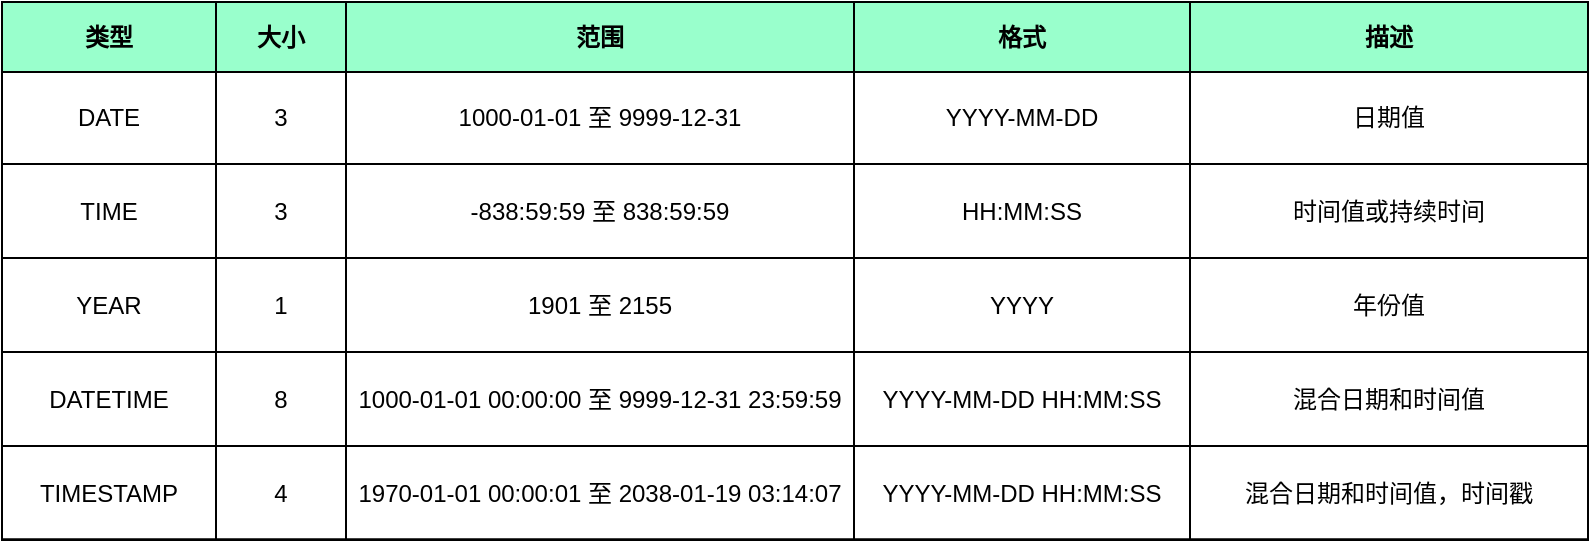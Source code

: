 <mxfile version="21.7.4" type="github">
  <diagram name="第 1 页" id="OqLH5jnzMYRa5EPPd8a0">
    <mxGraphModel dx="886" dy="467" grid="0" gridSize="10" guides="1" tooltips="1" connect="1" arrows="1" fold="1" page="1" pageScale="1" pageWidth="1920" pageHeight="1200" math="0" shadow="0">
      <root>
        <mxCell id="0" />
        <mxCell id="1" parent="0" />
        <mxCell id="rvzYgywErIuplo4kGTuj-2" value="" style="childLayout=tableLayout;recursiveResize=0;shadow=0;fillColor=none;" vertex="1" parent="1">
          <mxGeometry x="152" y="152" width="793" height="268.624" as="geometry" />
        </mxCell>
        <mxCell id="rvzYgywErIuplo4kGTuj-3" value="" style="shape=tableRow;horizontal=0;startSize=0;swimlaneHead=0;swimlaneBody=0;top=0;left=0;bottom=0;right=0;dropTarget=0;collapsible=0;recursiveResize=0;expand=0;fontStyle=0;fillColor=none;strokeColor=inherit;" vertex="1" parent="rvzYgywErIuplo4kGTuj-2">
          <mxGeometry width="793" height="35" as="geometry" />
        </mxCell>
        <mxCell id="rvzYgywErIuplo4kGTuj-4" value="类型" style="connectable=0;recursiveResize=0;strokeColor=inherit;fillColor=#99FFCC;align=center;whiteSpace=wrap;html=1;fontStyle=1" vertex="1" parent="rvzYgywErIuplo4kGTuj-3">
          <mxGeometry width="107" height="35" as="geometry">
            <mxRectangle width="107" height="35" as="alternateBounds" />
          </mxGeometry>
        </mxCell>
        <mxCell id="rvzYgywErIuplo4kGTuj-5" value="大小" style="connectable=0;recursiveResize=0;strokeColor=inherit;fillColor=#99FFCC;align=center;whiteSpace=wrap;html=1;fontStyle=1" vertex="1" parent="rvzYgywErIuplo4kGTuj-3">
          <mxGeometry x="107" width="65" height="35" as="geometry">
            <mxRectangle width="65" height="35" as="alternateBounds" />
          </mxGeometry>
        </mxCell>
        <mxCell id="rvzYgywErIuplo4kGTuj-6" value="范围" style="connectable=0;recursiveResize=0;strokeColor=inherit;fillColor=#99FFCC;align=center;whiteSpace=wrap;html=1;fontStyle=1" vertex="1" parent="rvzYgywErIuplo4kGTuj-3">
          <mxGeometry x="172" width="254" height="35" as="geometry">
            <mxRectangle width="254" height="35" as="alternateBounds" />
          </mxGeometry>
        </mxCell>
        <mxCell id="rvzYgywErIuplo4kGTuj-18" value="格式" style="connectable=0;recursiveResize=0;strokeColor=inherit;fillColor=#99FFCC;align=center;whiteSpace=wrap;html=1;fontStyle=1" vertex="1" parent="rvzYgywErIuplo4kGTuj-3">
          <mxGeometry x="426" width="168" height="35" as="geometry">
            <mxRectangle width="168" height="35" as="alternateBounds" />
          </mxGeometry>
        </mxCell>
        <mxCell id="rvzYgywErIuplo4kGTuj-15" value="描述" style="connectable=0;recursiveResize=0;strokeColor=inherit;fillColor=#99FFCC;align=center;whiteSpace=wrap;html=1;fontStyle=1" vertex="1" parent="rvzYgywErIuplo4kGTuj-3">
          <mxGeometry x="594" width="199" height="35" as="geometry">
            <mxRectangle width="199" height="35" as="alternateBounds" />
          </mxGeometry>
        </mxCell>
        <mxCell id="rvzYgywErIuplo4kGTuj-7" style="shape=tableRow;horizontal=0;startSize=0;swimlaneHead=0;swimlaneBody=0;top=0;left=0;bottom=0;right=0;dropTarget=0;collapsible=0;recursiveResize=0;expand=0;fontStyle=0;fillColor=none;strokeColor=inherit;" vertex="1" parent="rvzYgywErIuplo4kGTuj-2">
          <mxGeometry y="35" width="793" height="46" as="geometry" />
        </mxCell>
        <mxCell id="rvzYgywErIuplo4kGTuj-8" value="DATE" style="connectable=0;recursiveResize=0;strokeColor=inherit;fillColor=none;align=center;whiteSpace=wrap;html=1;" vertex="1" parent="rvzYgywErIuplo4kGTuj-7">
          <mxGeometry width="107" height="46" as="geometry">
            <mxRectangle width="107" height="46" as="alternateBounds" />
          </mxGeometry>
        </mxCell>
        <mxCell id="rvzYgywErIuplo4kGTuj-9" value="3" style="connectable=0;recursiveResize=0;strokeColor=inherit;fillColor=none;align=center;whiteSpace=wrap;html=1;" vertex="1" parent="rvzYgywErIuplo4kGTuj-7">
          <mxGeometry x="107" width="65" height="46" as="geometry">
            <mxRectangle width="65" height="46" as="alternateBounds" />
          </mxGeometry>
        </mxCell>
        <mxCell id="rvzYgywErIuplo4kGTuj-10" value="1000-01-01 至 9999-12-31" style="connectable=0;recursiveResize=0;strokeColor=inherit;fillColor=none;align=center;whiteSpace=wrap;html=1;" vertex="1" parent="rvzYgywErIuplo4kGTuj-7">
          <mxGeometry x="172" width="254" height="46" as="geometry">
            <mxRectangle width="254" height="46" as="alternateBounds" />
          </mxGeometry>
        </mxCell>
        <mxCell id="rvzYgywErIuplo4kGTuj-19" value="YYYY-MM-DD" style="connectable=0;recursiveResize=0;strokeColor=inherit;fillColor=none;align=center;whiteSpace=wrap;html=1;" vertex="1" parent="rvzYgywErIuplo4kGTuj-7">
          <mxGeometry x="426" width="168" height="46" as="geometry">
            <mxRectangle width="168" height="46" as="alternateBounds" />
          </mxGeometry>
        </mxCell>
        <mxCell id="rvzYgywErIuplo4kGTuj-16" value="日期值" style="connectable=0;recursiveResize=0;strokeColor=inherit;fillColor=none;align=center;whiteSpace=wrap;html=1;" vertex="1" parent="rvzYgywErIuplo4kGTuj-7">
          <mxGeometry x="594" width="199" height="46" as="geometry">
            <mxRectangle width="199" height="46" as="alternateBounds" />
          </mxGeometry>
        </mxCell>
        <mxCell id="rvzYgywErIuplo4kGTuj-11" style="shape=tableRow;horizontal=0;startSize=0;swimlaneHead=0;swimlaneBody=0;top=0;left=0;bottom=0;right=0;dropTarget=0;collapsible=0;recursiveResize=0;expand=0;fontStyle=0;fillColor=none;strokeColor=inherit;" vertex="1" parent="rvzYgywErIuplo4kGTuj-2">
          <mxGeometry y="81" width="793" height="47" as="geometry" />
        </mxCell>
        <mxCell id="rvzYgywErIuplo4kGTuj-12" value="TIME" style="connectable=0;recursiveResize=0;strokeColor=inherit;fillColor=none;align=center;whiteSpace=wrap;html=1;" vertex="1" parent="rvzYgywErIuplo4kGTuj-11">
          <mxGeometry width="107" height="47" as="geometry">
            <mxRectangle width="107" height="47" as="alternateBounds" />
          </mxGeometry>
        </mxCell>
        <mxCell id="rvzYgywErIuplo4kGTuj-13" value="3" style="connectable=0;recursiveResize=0;strokeColor=inherit;fillColor=none;align=center;whiteSpace=wrap;html=1;" vertex="1" parent="rvzYgywErIuplo4kGTuj-11">
          <mxGeometry x="107" width="65" height="47" as="geometry">
            <mxRectangle width="65" height="47" as="alternateBounds" />
          </mxGeometry>
        </mxCell>
        <mxCell id="rvzYgywErIuplo4kGTuj-14" value="-838:59:59 至 838:59:59" style="connectable=0;recursiveResize=0;strokeColor=inherit;fillColor=none;align=center;whiteSpace=wrap;html=1;" vertex="1" parent="rvzYgywErIuplo4kGTuj-11">
          <mxGeometry x="172" width="254" height="47" as="geometry">
            <mxRectangle width="254" height="47" as="alternateBounds" />
          </mxGeometry>
        </mxCell>
        <mxCell id="rvzYgywErIuplo4kGTuj-20" value="HH:MM:SS" style="connectable=0;recursiveResize=0;strokeColor=inherit;fillColor=none;align=center;whiteSpace=wrap;html=1;" vertex="1" parent="rvzYgywErIuplo4kGTuj-11">
          <mxGeometry x="426" width="168" height="47" as="geometry">
            <mxRectangle width="168" height="47" as="alternateBounds" />
          </mxGeometry>
        </mxCell>
        <mxCell id="rvzYgywErIuplo4kGTuj-17" value="时间值或持续时间" style="connectable=0;recursiveResize=0;strokeColor=inherit;fillColor=none;align=center;whiteSpace=wrap;html=1;" vertex="1" parent="rvzYgywErIuplo4kGTuj-11">
          <mxGeometry x="594" width="199" height="47" as="geometry">
            <mxRectangle width="199" height="47" as="alternateBounds" />
          </mxGeometry>
        </mxCell>
        <mxCell id="rvzYgywErIuplo4kGTuj-21" style="shape=tableRow;horizontal=0;startSize=0;swimlaneHead=0;swimlaneBody=0;top=0;left=0;bottom=0;right=0;dropTarget=0;collapsible=0;recursiveResize=0;expand=0;fontStyle=0;fillColor=none;strokeColor=inherit;" vertex="1" parent="rvzYgywErIuplo4kGTuj-2">
          <mxGeometry y="128" width="793" height="47" as="geometry" />
        </mxCell>
        <mxCell id="rvzYgywErIuplo4kGTuj-22" value="YEAR" style="connectable=0;recursiveResize=0;strokeColor=inherit;fillColor=none;align=center;whiteSpace=wrap;html=1;" vertex="1" parent="rvzYgywErIuplo4kGTuj-21">
          <mxGeometry width="107" height="47" as="geometry">
            <mxRectangle width="107" height="47" as="alternateBounds" />
          </mxGeometry>
        </mxCell>
        <mxCell id="rvzYgywErIuplo4kGTuj-23" value="1" style="connectable=0;recursiveResize=0;strokeColor=inherit;fillColor=none;align=center;whiteSpace=wrap;html=1;" vertex="1" parent="rvzYgywErIuplo4kGTuj-21">
          <mxGeometry x="107" width="65" height="47" as="geometry">
            <mxRectangle width="65" height="47" as="alternateBounds" />
          </mxGeometry>
        </mxCell>
        <mxCell id="rvzYgywErIuplo4kGTuj-24" value="1901 至 2155" style="connectable=0;recursiveResize=0;strokeColor=inherit;fillColor=none;align=center;whiteSpace=wrap;html=1;" vertex="1" parent="rvzYgywErIuplo4kGTuj-21">
          <mxGeometry x="172" width="254" height="47" as="geometry">
            <mxRectangle width="254" height="47" as="alternateBounds" />
          </mxGeometry>
        </mxCell>
        <mxCell id="rvzYgywErIuplo4kGTuj-25" value="YYYY" style="connectable=0;recursiveResize=0;strokeColor=inherit;fillColor=none;align=center;whiteSpace=wrap;html=1;" vertex="1" parent="rvzYgywErIuplo4kGTuj-21">
          <mxGeometry x="426" width="168" height="47" as="geometry">
            <mxRectangle width="168" height="47" as="alternateBounds" />
          </mxGeometry>
        </mxCell>
        <mxCell id="rvzYgywErIuplo4kGTuj-26" value="年份值" style="connectable=0;recursiveResize=0;strokeColor=inherit;fillColor=none;align=center;whiteSpace=wrap;html=1;" vertex="1" parent="rvzYgywErIuplo4kGTuj-21">
          <mxGeometry x="594" width="199" height="47" as="geometry">
            <mxRectangle width="199" height="47" as="alternateBounds" />
          </mxGeometry>
        </mxCell>
        <mxCell id="rvzYgywErIuplo4kGTuj-27" style="shape=tableRow;horizontal=0;startSize=0;swimlaneHead=0;swimlaneBody=0;top=0;left=0;bottom=0;right=0;dropTarget=0;collapsible=0;recursiveResize=0;expand=0;fontStyle=0;fillColor=none;strokeColor=inherit;" vertex="1" parent="rvzYgywErIuplo4kGTuj-2">
          <mxGeometry y="175" width="793" height="47" as="geometry" />
        </mxCell>
        <mxCell id="rvzYgywErIuplo4kGTuj-28" value="DATETIME" style="connectable=0;recursiveResize=0;strokeColor=inherit;fillColor=none;align=center;whiteSpace=wrap;html=1;" vertex="1" parent="rvzYgywErIuplo4kGTuj-27">
          <mxGeometry width="107" height="47" as="geometry">
            <mxRectangle width="107" height="47" as="alternateBounds" />
          </mxGeometry>
        </mxCell>
        <mxCell id="rvzYgywErIuplo4kGTuj-29" value="8" style="connectable=0;recursiveResize=0;strokeColor=inherit;fillColor=none;align=center;whiteSpace=wrap;html=1;" vertex="1" parent="rvzYgywErIuplo4kGTuj-27">
          <mxGeometry x="107" width="65" height="47" as="geometry">
            <mxRectangle width="65" height="47" as="alternateBounds" />
          </mxGeometry>
        </mxCell>
        <mxCell id="rvzYgywErIuplo4kGTuj-30" value="1000-01-01 00:00:00 至 9999-12-31 23:59:59" style="connectable=0;recursiveResize=0;strokeColor=inherit;fillColor=none;align=center;whiteSpace=wrap;html=1;" vertex="1" parent="rvzYgywErIuplo4kGTuj-27">
          <mxGeometry x="172" width="254" height="47" as="geometry">
            <mxRectangle width="254" height="47" as="alternateBounds" />
          </mxGeometry>
        </mxCell>
        <mxCell id="rvzYgywErIuplo4kGTuj-31" value="YYYY-MM-DD HH:MM:SS" style="connectable=0;recursiveResize=0;strokeColor=inherit;fillColor=none;align=center;whiteSpace=wrap;html=1;" vertex="1" parent="rvzYgywErIuplo4kGTuj-27">
          <mxGeometry x="426" width="168" height="47" as="geometry">
            <mxRectangle width="168" height="47" as="alternateBounds" />
          </mxGeometry>
        </mxCell>
        <mxCell id="rvzYgywErIuplo4kGTuj-32" value="混合日期和时间值" style="connectable=0;recursiveResize=0;strokeColor=inherit;fillColor=none;align=center;whiteSpace=wrap;html=1;" vertex="1" parent="rvzYgywErIuplo4kGTuj-27">
          <mxGeometry x="594" width="199" height="47" as="geometry">
            <mxRectangle width="199" height="47" as="alternateBounds" />
          </mxGeometry>
        </mxCell>
        <mxCell id="rvzYgywErIuplo4kGTuj-33" style="shape=tableRow;horizontal=0;startSize=0;swimlaneHead=0;swimlaneBody=0;top=0;left=0;bottom=0;right=0;dropTarget=0;collapsible=0;recursiveResize=0;expand=0;fontStyle=0;fillColor=none;strokeColor=inherit;" vertex="1" parent="rvzYgywErIuplo4kGTuj-2">
          <mxGeometry y="222" width="793" height="47" as="geometry" />
        </mxCell>
        <mxCell id="rvzYgywErIuplo4kGTuj-34" value="TIMESTAMP" style="connectable=0;recursiveResize=0;strokeColor=inherit;fillColor=none;align=center;whiteSpace=wrap;html=1;" vertex="1" parent="rvzYgywErIuplo4kGTuj-33">
          <mxGeometry width="107" height="47" as="geometry">
            <mxRectangle width="107" height="47" as="alternateBounds" />
          </mxGeometry>
        </mxCell>
        <mxCell id="rvzYgywErIuplo4kGTuj-35" value="4" style="connectable=0;recursiveResize=0;strokeColor=inherit;fillColor=none;align=center;whiteSpace=wrap;html=1;" vertex="1" parent="rvzYgywErIuplo4kGTuj-33">
          <mxGeometry x="107" width="65" height="47" as="geometry">
            <mxRectangle width="65" height="47" as="alternateBounds" />
          </mxGeometry>
        </mxCell>
        <mxCell id="rvzYgywErIuplo4kGTuj-36" value="1970-01-01 00:00:01 至 2038-01-19 03:14:07" style="connectable=0;recursiveResize=0;strokeColor=inherit;fillColor=none;align=center;whiteSpace=wrap;html=1;" vertex="1" parent="rvzYgywErIuplo4kGTuj-33">
          <mxGeometry x="172" width="254" height="47" as="geometry">
            <mxRectangle width="254" height="47" as="alternateBounds" />
          </mxGeometry>
        </mxCell>
        <mxCell id="rvzYgywErIuplo4kGTuj-37" value="YYYY-MM-DD HH:MM:SS" style="connectable=0;recursiveResize=0;strokeColor=inherit;fillColor=none;align=center;whiteSpace=wrap;html=1;" vertex="1" parent="rvzYgywErIuplo4kGTuj-33">
          <mxGeometry x="426" width="168" height="47" as="geometry">
            <mxRectangle width="168" height="47" as="alternateBounds" />
          </mxGeometry>
        </mxCell>
        <mxCell id="rvzYgywErIuplo4kGTuj-38" value="混合日期和时间值，时间戳" style="connectable=0;recursiveResize=0;strokeColor=inherit;fillColor=none;align=center;whiteSpace=wrap;html=1;" vertex="1" parent="rvzYgywErIuplo4kGTuj-33">
          <mxGeometry x="594" width="199" height="47" as="geometry">
            <mxRectangle width="199" height="47" as="alternateBounds" />
          </mxGeometry>
        </mxCell>
      </root>
    </mxGraphModel>
  </diagram>
</mxfile>
